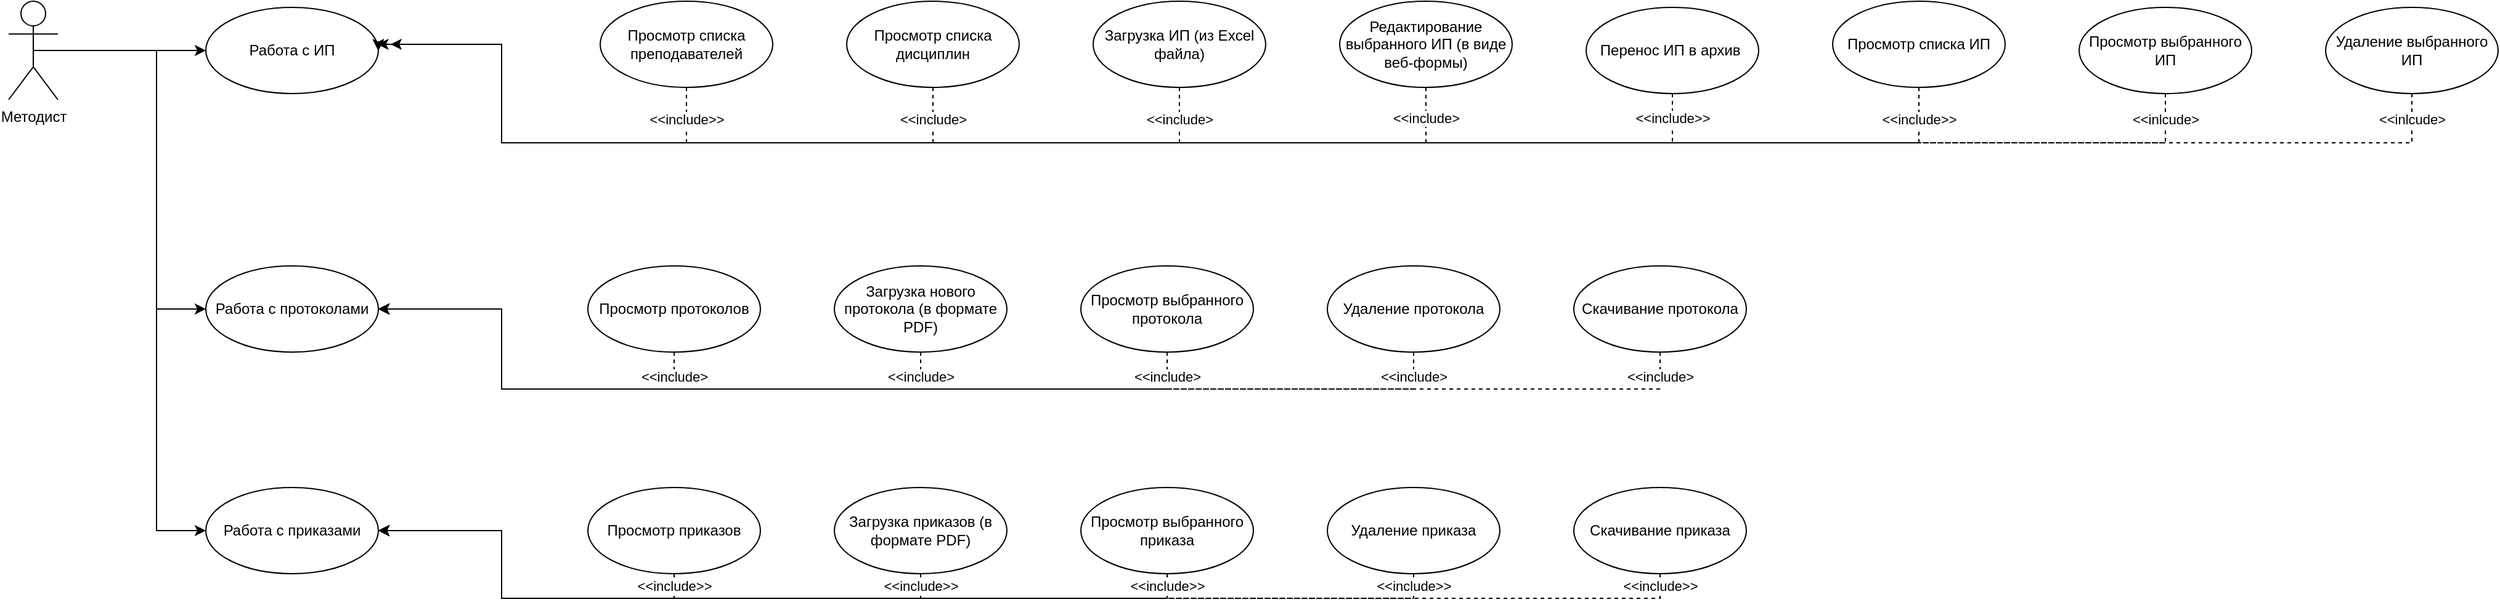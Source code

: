 <mxfile version="12.9.12" type="device" pages="2"><diagram id="C7chata8-3DRa92-CGf9" name="Use-Case"><mxGraphModel dx="1102" dy="676" grid="1" gridSize="10" guides="1" tooltips="1" connect="1" arrows="1" fold="1" page="1" pageScale="1" pageWidth="827" pageHeight="1169" math="0" shadow="0"><root><mxCell id="0"/><mxCell id="1" parent="0"/><mxCell id="vZDL-KiistvCSBFU6IZO-4" style="edgeStyle=orthogonalEdgeStyle;rounded=0;orthogonalLoop=1;jettySize=auto;html=1;exitX=0.5;exitY=0.5;exitDx=0;exitDy=0;exitPerimeter=0;" parent="1" source="vZDL-KiistvCSBFU6IZO-2" target="vZDL-KiistvCSBFU6IZO-3" edge="1"><mxGeometry relative="1" as="geometry"/></mxCell><mxCell id="vZDL-KiistvCSBFU6IZO-26" style="edgeStyle=orthogonalEdgeStyle;rounded=0;orthogonalLoop=1;jettySize=auto;html=1;exitX=0.5;exitY=0.5;exitDx=0;exitDy=0;exitPerimeter=0;entryX=0;entryY=0.5;entryDx=0;entryDy=0;" parent="1" source="vZDL-KiistvCSBFU6IZO-2" target="vZDL-KiistvCSBFU6IZO-23" edge="1"><mxGeometry relative="1" as="geometry"><Array as="points"><mxPoint x="200" y="85"/><mxPoint x="200" y="295"/></Array></mxGeometry></mxCell><mxCell id="vZDL-KiistvCSBFU6IZO-43" style="edgeStyle=orthogonalEdgeStyle;rounded=0;orthogonalLoop=1;jettySize=auto;html=1;exitX=0.5;exitY=0.5;exitDx=0;exitDy=0;exitPerimeter=0;entryX=0;entryY=0.5;entryDx=0;entryDy=0;" parent="1" source="vZDL-KiistvCSBFU6IZO-2" target="vZDL-KiistvCSBFU6IZO-42" edge="1"><mxGeometry relative="1" as="geometry"><Array as="points"><mxPoint x="200" y="85"/><mxPoint x="200" y="475"/></Array></mxGeometry></mxCell><mxCell id="vZDL-KiistvCSBFU6IZO-2" value="Методист" style="shape=umlActor;verticalLabelPosition=bottom;labelBackgroundColor=#ffffff;verticalAlign=top;html=1;" parent="1" vertex="1"><mxGeometry x="80" y="45" width="40" height="80" as="geometry"/></mxCell><mxCell id="vZDL-KiistvCSBFU6IZO-3" value="Работа с ИП" style="ellipse;whiteSpace=wrap;html=1;" parent="1" vertex="1"><mxGeometry x="240" y="50" width="140" height="70" as="geometry"/></mxCell><mxCell id="vZDL-KiistvCSBFU6IZO-6" value="&amp;lt;&amp;lt;include&amp;gt;&amp;gt;" style="edgeStyle=orthogonalEdgeStyle;rounded=0;orthogonalLoop=1;jettySize=auto;html=1;exitX=0.5;exitY=1;exitDx=0;exitDy=0;dashed=1;" parent="1" source="vZDL-KiistvCSBFU6IZO-5" target="vZDL-KiistvCSBFU6IZO-3" edge="1"><mxGeometry x="-0.863" relative="1" as="geometry"><Array as="points"><mxPoint x="630" y="160"/><mxPoint x="480" y="160"/><mxPoint x="480" y="80"/></Array><mxPoint as="offset"/></mxGeometry></mxCell><mxCell id="vZDL-KiistvCSBFU6IZO-5" value="Просмотр списка преподавателей" style="ellipse;whiteSpace=wrap;html=1;" parent="1" vertex="1"><mxGeometry x="560" y="45" width="140" height="70" as="geometry"/></mxCell><mxCell id="vZDL-KiistvCSBFU6IZO-10" value="&amp;lt;&amp;lt;include&amp;gt;" style="edgeStyle=orthogonalEdgeStyle;rounded=0;orthogonalLoop=1;jettySize=auto;html=1;entryX=1;entryY=0.5;entryDx=0;entryDy=0;dashed=1;exitX=0.5;exitY=1;exitDx=0;exitDy=0;" parent="1" source="vZDL-KiistvCSBFU6IZO-9" target="vZDL-KiistvCSBFU6IZO-3" edge="1"><mxGeometry x="-0.911" relative="1" as="geometry"><mxPoint x="1000" y="140" as="sourcePoint"/><Array as="points"><mxPoint x="830" y="160"/><mxPoint x="480" y="160"/><mxPoint x="480" y="80"/></Array><mxPoint as="offset"/></mxGeometry></mxCell><mxCell id="vZDL-KiistvCSBFU6IZO-9" value="Просмотр списка дисциплин" style="ellipse;whiteSpace=wrap;html=1;" parent="1" vertex="1"><mxGeometry x="760" y="45" width="140" height="70" as="geometry"/></mxCell><mxCell id="vZDL-KiistvCSBFU6IZO-12" value="&amp;lt;&amp;lt;include&amp;gt;" style="edgeStyle=orthogonalEdgeStyle;rounded=0;orthogonalLoop=1;jettySize=auto;html=1;exitX=0.5;exitY=1;exitDx=0;exitDy=0;entryX=1;entryY=0.5;entryDx=0;entryDy=0;dashed=1;" parent="1" source="vZDL-KiistvCSBFU6IZO-11" target="vZDL-KiistvCSBFU6IZO-3" edge="1"><mxGeometry x="-0.935" relative="1" as="geometry"><Array as="points"><mxPoint x="1030" y="160"/><mxPoint x="480" y="160"/><mxPoint x="480" y="80"/></Array><mxPoint as="offset"/></mxGeometry></mxCell><mxCell id="vZDL-KiistvCSBFU6IZO-11" value="Загрузка ИП (из Excel файла)" style="ellipse;whiteSpace=wrap;html=1;" parent="1" vertex="1"><mxGeometry x="960" y="45" width="140" height="70" as="geometry"/></mxCell><mxCell id="vZDL-KiistvCSBFU6IZO-17" value="&amp;lt;&amp;lt;include&amp;gt;" style="edgeStyle=orthogonalEdgeStyle;rounded=0;orthogonalLoop=1;jettySize=auto;html=1;exitX=0.5;exitY=1;exitDx=0;exitDy=0;dashed=1;" parent="1" source="vZDL-KiistvCSBFU6IZO-13" edge="1"><mxGeometry x="-0.948" relative="1" as="geometry"><mxPoint x="390" y="80" as="targetPoint"/><Array as="points"><mxPoint x="1230" y="160"/><mxPoint x="480" y="160"/><mxPoint x="480" y="80"/></Array><mxPoint as="offset"/></mxGeometry></mxCell><mxCell id="vZDL-KiistvCSBFU6IZO-13" value="Редактирование выбранного ИП (в виде веб-формы)" style="ellipse;whiteSpace=wrap;html=1;" parent="1" vertex="1"><mxGeometry x="1160" y="45" width="140" height="70" as="geometry"/></mxCell><mxCell id="vZDL-KiistvCSBFU6IZO-18" value="&amp;lt;&amp;lt;include&amp;gt;&amp;gt;" style="edgeStyle=orthogonalEdgeStyle;rounded=0;orthogonalLoop=1;jettySize=auto;html=1;exitX=0.5;exitY=1;exitDx=0;exitDy=0;entryX=1;entryY=0.5;entryDx=0;entryDy=0;dashed=1;" parent="1" source="vZDL-KiistvCSBFU6IZO-14" target="vZDL-KiistvCSBFU6IZO-3" edge="1"><mxGeometry x="-0.966" relative="1" as="geometry"><Array as="points"><mxPoint x="1430" y="160"/><mxPoint x="480" y="160"/><mxPoint x="480" y="80"/></Array><mxPoint as="offset"/></mxGeometry></mxCell><mxCell id="vZDL-KiistvCSBFU6IZO-14" value="Перенос ИП в архив&amp;nbsp;" style="ellipse;whiteSpace=wrap;html=1;" parent="1" vertex="1"><mxGeometry x="1360" y="50" width="140" height="70" as="geometry"/></mxCell><mxCell id="vZDL-KiistvCSBFU6IZO-19" value="&amp;lt;&amp;lt;include&amp;gt;&amp;gt;" style="edgeStyle=orthogonalEdgeStyle;rounded=0;orthogonalLoop=1;jettySize=auto;html=1;exitX=0.5;exitY=1;exitDx=0;exitDy=0;entryX=1;entryY=0.5;entryDx=0;entryDy=0;dashed=1;" parent="1" source="vZDL-KiistvCSBFU6IZO-15" target="vZDL-KiistvCSBFU6IZO-3" edge="1"><mxGeometry x="-0.963" relative="1" as="geometry"><Array as="points"><mxPoint x="1630" y="160"/><mxPoint x="480" y="160"/><mxPoint x="480" y="80"/></Array><mxPoint as="offset"/></mxGeometry></mxCell><mxCell id="vZDL-KiistvCSBFU6IZO-15" value="Просмотр списка ИП" style="ellipse;whiteSpace=wrap;html=1;" parent="1" vertex="1"><mxGeometry x="1560" y="45" width="140" height="70" as="geometry"/></mxCell><mxCell id="vZDL-KiistvCSBFU6IZO-20" value="&amp;lt;&amp;lt;inlcude&amp;gt;" style="edgeStyle=orthogonalEdgeStyle;rounded=0;orthogonalLoop=1;jettySize=auto;html=1;exitX=0.5;exitY=1;exitDx=0;exitDy=0;entryX=1;entryY=0.5;entryDx=0;entryDy=0;dashed=1;" parent="1" source="vZDL-KiistvCSBFU6IZO-16" target="vZDL-KiistvCSBFU6IZO-3" edge="1"><mxGeometry x="-0.974" relative="1" as="geometry"><Array as="points"><mxPoint x="1830" y="160"/><mxPoint x="480" y="160"/><mxPoint x="480" y="80"/></Array><mxPoint as="offset"/></mxGeometry></mxCell><mxCell id="vZDL-KiistvCSBFU6IZO-16" value="Просмотр выбранного ИП" style="ellipse;whiteSpace=wrap;html=1;" parent="1" vertex="1"><mxGeometry x="1760" y="50" width="140" height="70" as="geometry"/></mxCell><mxCell id="vZDL-KiistvCSBFU6IZO-23" value="Работа с протоколами" style="ellipse;whiteSpace=wrap;html=1;" parent="1" vertex="1"><mxGeometry x="240" y="260" width="140" height="70" as="geometry"/></mxCell><mxCell id="vZDL-KiistvCSBFU6IZO-25" value="&amp;lt;&amp;lt;inlcude&amp;gt;" style="edgeStyle=orthogonalEdgeStyle;rounded=0;orthogonalLoop=1;jettySize=auto;html=1;exitX=0.5;exitY=1;exitDx=0;exitDy=0;entryX=1;entryY=0.5;entryDx=0;entryDy=0;dashed=1;" parent="1" source="vZDL-KiistvCSBFU6IZO-24" target="vZDL-KiistvCSBFU6IZO-3" edge="1"><mxGeometry x="-0.977" relative="1" as="geometry"><Array as="points"><mxPoint x="2030" y="160"/><mxPoint x="480" y="160"/><mxPoint x="480" y="80"/></Array><mxPoint as="offset"/></mxGeometry></mxCell><mxCell id="vZDL-KiistvCSBFU6IZO-24" value="Удаление выбранного ИП" style="ellipse;whiteSpace=wrap;html=1;" parent="1" vertex="1"><mxGeometry x="1960" y="50" width="140" height="70" as="geometry"/></mxCell><mxCell id="vZDL-KiistvCSBFU6IZO-33" value="&amp;lt;&amp;lt;include&amp;gt;" style="edgeStyle=orthogonalEdgeStyle;rounded=0;orthogonalLoop=1;jettySize=auto;html=1;exitX=0.5;exitY=1;exitDx=0;exitDy=0;entryX=1;entryY=0.5;entryDx=0;entryDy=0;dashed=1;" parent="1" source="vZDL-KiistvCSBFU6IZO-27" target="vZDL-KiistvCSBFU6IZO-23" edge="1"><mxGeometry x="-0.881" relative="1" as="geometry"><Array as="points"><mxPoint x="620" y="360"/><mxPoint x="480" y="360"/><mxPoint x="480" y="295"/></Array><mxPoint as="offset"/></mxGeometry></mxCell><mxCell id="vZDL-KiistvCSBFU6IZO-27" value="Просмотр протоколов" style="ellipse;whiteSpace=wrap;html=1;" parent="1" vertex="1"><mxGeometry x="550" y="260" width="140" height="70" as="geometry"/></mxCell><mxCell id="vZDL-KiistvCSBFU6IZO-34" value="&amp;lt;&amp;lt;include&amp;gt;" style="edgeStyle=orthogonalEdgeStyle;rounded=0;orthogonalLoop=1;jettySize=auto;html=1;exitX=0.5;exitY=1;exitDx=0;exitDy=0;entryX=1;entryY=0.5;entryDx=0;entryDy=0;dashed=1;" parent="1" source="vZDL-KiistvCSBFU6IZO-29" target="vZDL-KiistvCSBFU6IZO-23" edge="1"><mxGeometry x="-0.925" relative="1" as="geometry"><Array as="points"><mxPoint x="820" y="360"/><mxPoint x="480" y="360"/><mxPoint x="480" y="295"/></Array><mxPoint as="offset"/></mxGeometry></mxCell><mxCell id="vZDL-KiistvCSBFU6IZO-29" value="Загрузка нового протокола (в формате PDF)" style="ellipse;whiteSpace=wrap;html=1;" parent="1" vertex="1"><mxGeometry x="750" y="260" width="140" height="70" as="geometry"/></mxCell><mxCell id="vZDL-KiistvCSBFU6IZO-35" value="&amp;lt;&amp;lt;include&amp;gt;" style="edgeStyle=orthogonalEdgeStyle;rounded=0;orthogonalLoop=1;jettySize=auto;html=1;exitX=0.5;exitY=1;exitDx=0;exitDy=0;entryX=1;entryY=0.5;entryDx=0;entryDy=0;dashed=1;" parent="1" source="vZDL-KiistvCSBFU6IZO-31" target="vZDL-KiistvCSBFU6IZO-23" edge="1"><mxGeometry x="-0.946" relative="1" as="geometry"><Array as="points"><mxPoint x="1020" y="360"/><mxPoint x="480" y="360"/><mxPoint x="480" y="295"/></Array><mxPoint as="offset"/></mxGeometry></mxCell><mxCell id="vZDL-KiistvCSBFU6IZO-31" value="Просмотр выбранного протокола" style="ellipse;whiteSpace=wrap;html=1;" parent="1" vertex="1"><mxGeometry x="950" y="260" width="140" height="70" as="geometry"/></mxCell><mxCell id="vZDL-KiistvCSBFU6IZO-36" value="&amp;lt;&amp;lt;include&amp;gt;" style="edgeStyle=orthogonalEdgeStyle;rounded=0;orthogonalLoop=1;jettySize=auto;html=1;exitX=0.5;exitY=1;exitDx=0;exitDy=0;entryX=1;entryY=0.5;entryDx=0;entryDy=0;dashed=1;" parent="1" source="vZDL-KiistvCSBFU6IZO-32" target="vZDL-KiistvCSBFU6IZO-23" edge="1"><mxGeometry x="-0.957" relative="1" as="geometry"><Array as="points"><mxPoint x="1220" y="360"/><mxPoint x="480" y="360"/><mxPoint x="480" y="295"/></Array><mxPoint as="offset"/></mxGeometry></mxCell><mxCell id="vZDL-KiistvCSBFU6IZO-32" value="Удаление протокола" style="ellipse;whiteSpace=wrap;html=1;" parent="1" vertex="1"><mxGeometry x="1150" y="260" width="140" height="70" as="geometry"/></mxCell><mxCell id="vZDL-KiistvCSBFU6IZO-41" value="&amp;lt;&amp;lt;include&amp;gt;" style="edgeStyle=orthogonalEdgeStyle;rounded=0;orthogonalLoop=1;jettySize=auto;html=1;exitX=0.5;exitY=1;exitDx=0;exitDy=0;entryX=1;entryY=0.5;entryDx=0;entryDy=0;dashed=1;" parent="1" source="vZDL-KiistvCSBFU6IZO-40" target="vZDL-KiistvCSBFU6IZO-23" edge="1"><mxGeometry x="-0.965" relative="1" as="geometry"><Array as="points"><mxPoint x="1420" y="360"/><mxPoint x="480" y="360"/><mxPoint x="480" y="295"/></Array><mxPoint as="offset"/></mxGeometry></mxCell><mxCell id="vZDL-KiistvCSBFU6IZO-40" value="Скачивание протокола" style="ellipse;whiteSpace=wrap;html=1;" parent="1" vertex="1"><mxGeometry x="1350" y="260" width="140" height="70" as="geometry"/></mxCell><mxCell id="vZDL-KiistvCSBFU6IZO-42" value="Работа с приказами" style="ellipse;whiteSpace=wrap;html=1;" parent="1" vertex="1"><mxGeometry x="240" y="440" width="140" height="70" as="geometry"/></mxCell><mxCell id="vZDL-KiistvCSBFU6IZO-49" value="&amp;lt;&amp;lt;include&amp;gt;&amp;gt;" style="edgeStyle=orthogonalEdgeStyle;rounded=0;orthogonalLoop=1;jettySize=auto;html=1;exitX=0.5;exitY=1;exitDx=0;exitDy=0;entryX=1;entryY=0.5;entryDx=0;entryDy=0;dashed=1;" parent="1" source="vZDL-KiistvCSBFU6IZO-44" target="vZDL-KiistvCSBFU6IZO-42" edge="1"><mxGeometry x="-0.936" relative="1" as="geometry"><Array as="points"><mxPoint x="620" y="530"/><mxPoint x="480" y="530"/><mxPoint x="480" y="475"/></Array><mxPoint as="offset"/></mxGeometry></mxCell><mxCell id="vZDL-KiistvCSBFU6IZO-44" value="Просмотр приказов" style="ellipse;whiteSpace=wrap;html=1;" parent="1" vertex="1"><mxGeometry x="550" y="440" width="140" height="70" as="geometry"/></mxCell><mxCell id="vZDL-KiistvCSBFU6IZO-50" value="&amp;lt;&amp;lt;include&amp;gt;&amp;gt;" style="edgeStyle=orthogonalEdgeStyle;rounded=0;orthogonalLoop=1;jettySize=auto;html=1;exitX=0.5;exitY=1;exitDx=0;exitDy=0;entryX=1;entryY=0.5;entryDx=0;entryDy=0;dashed=1;" parent="1" source="vZDL-KiistvCSBFU6IZO-45" target="vZDL-KiistvCSBFU6IZO-42" edge="1"><mxGeometry x="-0.961" relative="1" as="geometry"><Array as="points"><mxPoint x="820" y="530"/><mxPoint x="480" y="530"/><mxPoint x="480" y="475"/></Array><mxPoint as="offset"/></mxGeometry></mxCell><mxCell id="vZDL-KiistvCSBFU6IZO-45" value="Загрузка приказов (в формате PDF)" style="ellipse;whiteSpace=wrap;html=1;" parent="1" vertex="1"><mxGeometry x="750" y="440" width="140" height="70" as="geometry"/></mxCell><mxCell id="vZDL-KiistvCSBFU6IZO-51" value="&amp;lt;&amp;lt;include&amp;gt;&amp;gt;" style="edgeStyle=orthogonalEdgeStyle;rounded=0;orthogonalLoop=1;jettySize=auto;html=1;exitX=0.5;exitY=1;exitDx=0;exitDy=0;entryX=1;entryY=0.5;entryDx=0;entryDy=0;dashed=1;" parent="1" source="vZDL-KiistvCSBFU6IZO-46" target="vZDL-KiistvCSBFU6IZO-42" edge="1"><mxGeometry x="-0.972" relative="1" as="geometry"><Array as="points"><mxPoint x="1020" y="530"/><mxPoint x="480" y="530"/><mxPoint x="480" y="475"/></Array><mxPoint as="offset"/></mxGeometry></mxCell><mxCell id="vZDL-KiistvCSBFU6IZO-46" value="Просмотр выбранного приказа" style="ellipse;whiteSpace=wrap;html=1;" parent="1" vertex="1"><mxGeometry x="950" y="440" width="140" height="70" as="geometry"/></mxCell><mxCell id="vZDL-KiistvCSBFU6IZO-52" value="&amp;lt;&amp;lt;include&amp;gt;&amp;gt;" style="edgeStyle=orthogonalEdgeStyle;rounded=0;orthogonalLoop=1;jettySize=auto;html=1;exitX=0.5;exitY=1;exitDx=0;exitDy=0;entryX=1;entryY=0.5;entryDx=0;entryDy=0;dashed=1;" parent="1" source="vZDL-KiistvCSBFU6IZO-47" target="vZDL-KiistvCSBFU6IZO-42" edge="1"><mxGeometry x="-0.978" relative="1" as="geometry"><Array as="points"><mxPoint x="1220" y="530"/><mxPoint x="480" y="530"/><mxPoint x="480" y="475"/></Array><mxPoint as="offset"/></mxGeometry></mxCell><mxCell id="vZDL-KiistvCSBFU6IZO-47" value="Удаление приказа" style="ellipse;whiteSpace=wrap;html=1;" parent="1" vertex="1"><mxGeometry x="1150" y="440" width="140" height="70" as="geometry"/></mxCell><mxCell id="vZDL-KiistvCSBFU6IZO-53" value="&amp;lt;&amp;lt;include&amp;gt;&amp;gt;" style="edgeStyle=orthogonalEdgeStyle;rounded=0;orthogonalLoop=1;jettySize=auto;html=1;exitX=0.5;exitY=1;exitDx=0;exitDy=0;entryX=1;entryY=0.5;entryDx=0;entryDy=0;dashed=1;" parent="1" source="vZDL-KiistvCSBFU6IZO-48" target="vZDL-KiistvCSBFU6IZO-42" edge="1"><mxGeometry x="-0.982" relative="1" as="geometry"><mxPoint x="910" y="660" as="targetPoint"/><Array as="points"><mxPoint x="1420" y="530"/><mxPoint x="480" y="530"/><mxPoint x="480" y="475"/></Array><mxPoint as="offset"/></mxGeometry></mxCell><mxCell id="vZDL-KiistvCSBFU6IZO-48" value="Скачивание приказа" style="ellipse;whiteSpace=wrap;html=1;" parent="1" vertex="1"><mxGeometry x="1350" y="440" width="140" height="70" as="geometry"/></mxCell></root></mxGraphModel></diagram><diagram id="WTBsTpE7DqYJ4MUyjvZF" name="Components"><mxGraphModel dx="1929" dy="676" grid="1" gridSize="10" guides="1" tooltips="1" connect="1" arrows="1" fold="1" page="1" pageScale="1" pageWidth="827" pageHeight="1169" math="0" shadow="0"><root><mxCell id="F0yk2HZnnazihK9N2Gmu-0"/><mxCell id="F0yk2HZnnazihK9N2Gmu-1" parent="F0yk2HZnnazihK9N2Gmu-0"/><mxCell id="F0yk2HZnnazihK9N2Gmu-20" value="Backend" style="shape=umlFrame;whiteSpace=wrap;html=1;width=80;height=30;" parent="F0yk2HZnnazihK9N2Gmu-1" vertex="1"><mxGeometry width="2480" height="1170" as="geometry"/></mxCell><mxCell id="F0yk2HZnnazihK9N2Gmu-22" value="Database" style="shape=umlFrame;whiteSpace=wrap;html=1;width=80;height=30;" parent="F0yk2HZnnazihK9N2Gmu-1" vertex="1"><mxGeometry x="-550" width="510" height="1170" as="geometry"/></mxCell><mxCell id="F0yk2HZnnazihK9N2Gmu-6" style="edgeStyle=orthogonalEdgeStyle;rounded=0;orthogonalLoop=1;jettySize=auto;html=1;exitX=1;exitY=0.5;exitDx=0;exitDy=0;entryX=0;entryY=0.75;entryDx=10;entryDy=0;entryPerimeter=0;" parent="F0yk2HZnnazihK9N2Gmu-1" source="F0yk2HZnnazihK9N2Gmu-2" target="F0yk2HZnnazihK9N2Gmu-5" edge="1"><mxGeometry relative="1" as="geometry"/></mxCell><mxCell id="F0yk2HZnnazihK9N2Gmu-2" value="Подсистема &#10;пользователей" style="shape=module;align=left;spacingLeft=20;align=center;verticalAlign=middle;" parent="F0yk2HZnnazihK9N2Gmu-1" vertex="1"><mxGeometry x="390" y="320" width="210" height="80" as="geometry"/></mxCell><mxCell id="F0yk2HZnnazihK9N2Gmu-5" value="Подсистема кадров" style="shape=module;align=left;spacingLeft=20;align=center;verticalAlign=middle;" parent="F0yk2HZnnazihK9N2Gmu-1" vertex="1"><mxGeometry x="710" y="240" width="210" height="80" as="geometry"/></mxCell><mxCell id="F0yk2HZnnazihK9N2Gmu-9" style="edgeStyle=orthogonalEdgeStyle;rounded=0;orthogonalLoop=1;jettySize=auto;html=1;exitX=1;exitY=0.5;exitDx=0;exitDy=0;entryX=0;entryY=0.75;entryDx=10;entryDy=0;entryPerimeter=0;" parent="F0yk2HZnnazihK9N2Gmu-1" source="F0yk2HZnnazihK9N2Gmu-7" target="F0yk2HZnnazihK9N2Gmu-8" edge="1"><mxGeometry relative="1" as="geometry"><Array as="points"><mxPoint x="320" y="280"/><mxPoint x="320" y="140"/></Array></mxGeometry></mxCell><mxCell id="F0yk2HZnnazihK9N2Gmu-10" style="edgeStyle=orthogonalEdgeStyle;rounded=0;orthogonalLoop=1;jettySize=auto;html=1;exitX=1;exitY=0.5;exitDx=0;exitDy=0;entryX=0;entryY=0.75;entryDx=10;entryDy=0;entryPerimeter=0;" parent="F0yk2HZnnazihK9N2Gmu-1" source="F0yk2HZnnazihK9N2Gmu-7" target="F0yk2HZnnazihK9N2Gmu-2" edge="1"><mxGeometry relative="1" as="geometry"><Array as="points"><mxPoint x="320" y="280"/><mxPoint x="320" y="380"/></Array></mxGeometry></mxCell><mxCell id="F0yk2HZnnazihK9N2Gmu-19" style="edgeStyle=orthogonalEdgeStyle;rounded=0;orthogonalLoop=1;jettySize=auto;html=1;exitX=1;exitY=0.5;exitDx=0;exitDy=0;entryX=0;entryY=0.75;entryDx=10;entryDy=0;entryPerimeter=0;" parent="F0yk2HZnnazihK9N2Gmu-1" source="F0yk2HZnnazihK9N2Gmu-7" target="F0yk2HZnnazihK9N2Gmu-14" edge="1"><mxGeometry relative="1" as="geometry"><Array as="points"><mxPoint x="320" y="280"/><mxPoint x="320" y="500"/></Array></mxGeometry></mxCell><mxCell id="F0yk2HZnnazihK9N2Gmu-23" style="edgeStyle=orthogonalEdgeStyle;rounded=0;orthogonalLoop=1;jettySize=auto;html=1;exitX=1;exitY=0.5;exitDx=0;exitDy=0;entryX=0;entryY=0.75;entryDx=10;entryDy=0;entryPerimeter=0;" parent="F0yk2HZnnazihK9N2Gmu-1" source="F0yk2HZnnazihK9N2Gmu-7" target="F0yk2HZnnazihK9N2Gmu-11" edge="1"><mxGeometry relative="1" as="geometry"><Array as="points"><mxPoint x="320" y="280"/><mxPoint x="320" y="260"/></Array></mxGeometry></mxCell><mxCell id="F0yk2HZnnazihK9N2Gmu-7" value="Подсистема &#10;Администрирования" style="shape=module;align=left;spacingLeft=20;align=center;verticalAlign=middle;" parent="F0yk2HZnnazihK9N2Gmu-1" vertex="1"><mxGeometry x="30" y="80" width="210" height="440" as="geometry"/></mxCell><mxCell id="F0yk2HZnnazihK9N2Gmu-8" value="Подсистема учебных данных" style="shape=module;align=left;spacingLeft=20;align=center;verticalAlign=middle;" parent="F0yk2HZnnazihK9N2Gmu-1" vertex="1"><mxGeometry x="390" y="80" width="210" height="80" as="geometry"/></mxCell><mxCell id="F0yk2HZnnazihK9N2Gmu-12" style="edgeStyle=orthogonalEdgeStyle;rounded=0;orthogonalLoop=1;jettySize=auto;html=1;exitX=1;exitY=0.5;exitDx=0;exitDy=0;entryX=0;entryY=0.75;entryDx=10;entryDy=0;entryPerimeter=0;" parent="F0yk2HZnnazihK9N2Gmu-1" source="F0yk2HZnnazihK9N2Gmu-11" target="F0yk2HZnnazihK9N2Gmu-5" edge="1"><mxGeometry relative="1" as="geometry"/></mxCell><mxCell id="F0yk2HZnnazihK9N2Gmu-11" value="Подсистема &#10;контроля поручений" style="shape=module;align=left;spacingLeft=20;align=center;verticalAlign=middle;" parent="F0yk2HZnnazihK9N2Gmu-1" vertex="1"><mxGeometry x="390" y="200" width="210" height="80" as="geometry"/></mxCell><mxCell id="F0yk2HZnnazihK9N2Gmu-14" value="Подсистема хранения &#10;материалов кафедры" style="shape=module;align=left;spacingLeft=20;align=center;verticalAlign=middle;" parent="F0yk2HZnnazihK9N2Gmu-1" vertex="1"><mxGeometry x="390" y="440" width="210" height="80" as="geometry"/></mxCell><mxCell id="F0yk2HZnnazihK9N2Gmu-17" style="edgeStyle=orthogonalEdgeStyle;rounded=0;orthogonalLoop=1;jettySize=auto;html=1;exitX=0;exitY=0.75;exitDx=10;exitDy=0;exitPerimeter=0;entryX=1;entryY=0.5;entryDx=0;entryDy=0;" parent="F0yk2HZnnazihK9N2Gmu-1" target="F0yk2HZnnazihK9N2Gmu-14" edge="1"><mxGeometry relative="1" as="geometry"><Array as="points"><mxPoint x="1480" y="180"/><mxPoint x="1480" y="540"/><mxPoint x="640" y="540"/><mxPoint x="640" y="480"/></Array><mxPoint x="1520" y="180" as="sourcePoint"/></mxGeometry></mxCell><mxCell id="F0yk2HZnnazihK9N2Gmu-18" style="edgeStyle=orthogonalEdgeStyle;rounded=0;orthogonalLoop=1;jettySize=auto;html=1;exitX=0;exitY=0.75;exitDx=10;exitDy=0;exitPerimeter=0;entryX=1;entryY=0.5;entryDx=0;entryDy=0;" parent="F0yk2HZnnazihK9N2Gmu-1" target="F0yk2HZnnazihK9N2Gmu-14" edge="1"><mxGeometry relative="1" as="geometry"><Array as="points"><mxPoint x="1480" y="300"/><mxPoint x="1480" y="540"/><mxPoint x="640" y="540"/><mxPoint x="640" y="480"/></Array><mxPoint x="1520" y="300" as="sourcePoint"/></mxGeometry></mxCell><mxCell id="F0yk2HZnnazihK9N2Gmu-25" value="Методист" style="shape=umlFrame;whiteSpace=wrap;html=1;width=80;height=30;" parent="F0yk2HZnnazihK9N2Gmu-1" vertex="1"><mxGeometry x="1460" y="40" width="980" height="360" as="geometry"/></mxCell><mxCell id="F0yk2HZnnazihK9N2Gmu-27" style="edgeStyle=orthogonalEdgeStyle;rounded=0;orthogonalLoop=1;jettySize=auto;html=1;exitX=0;exitY=0.75;exitDx=10;exitDy=0;exitPerimeter=0;entryX=1;entryY=0.5;entryDx=0;entryDy=0;" parent="F0yk2HZnnazihK9N2Gmu-1" target="F0yk2HZnnazihK9N2Gmu-5" edge="1"><mxGeometry relative="1" as="geometry"><Array as="points"><mxPoint x="1760" y="180"/><mxPoint x="1760" y="440"/><mxPoint x="1360" y="440"/><mxPoint x="1360" y="280"/></Array><mxPoint x="1800" y="180" as="sourcePoint"/></mxGeometry></mxCell><mxCell id="F0yk2HZnnazihK9N2Gmu-28" style="edgeStyle=orthogonalEdgeStyle;rounded=0;orthogonalLoop=1;jettySize=auto;html=1;exitX=0;exitY=0.75;exitDx=10;exitDy=0;exitPerimeter=0;entryX=1;entryY=0.5;entryDx=0;entryDy=0;" parent="F0yk2HZnnazihK9N2Gmu-1" target="F0yk2HZnnazihK9N2Gmu-8" edge="1"><mxGeometry relative="1" as="geometry"><Array as="points"><mxPoint x="1760" y="180"/><mxPoint x="1760" y="440"/><mxPoint x="1360" y="440"/><mxPoint x="1360" y="120"/></Array><mxPoint x="1800" y="180" as="sourcePoint"/></mxGeometry></mxCell></root></mxGraphModel></diagram></mxfile>
